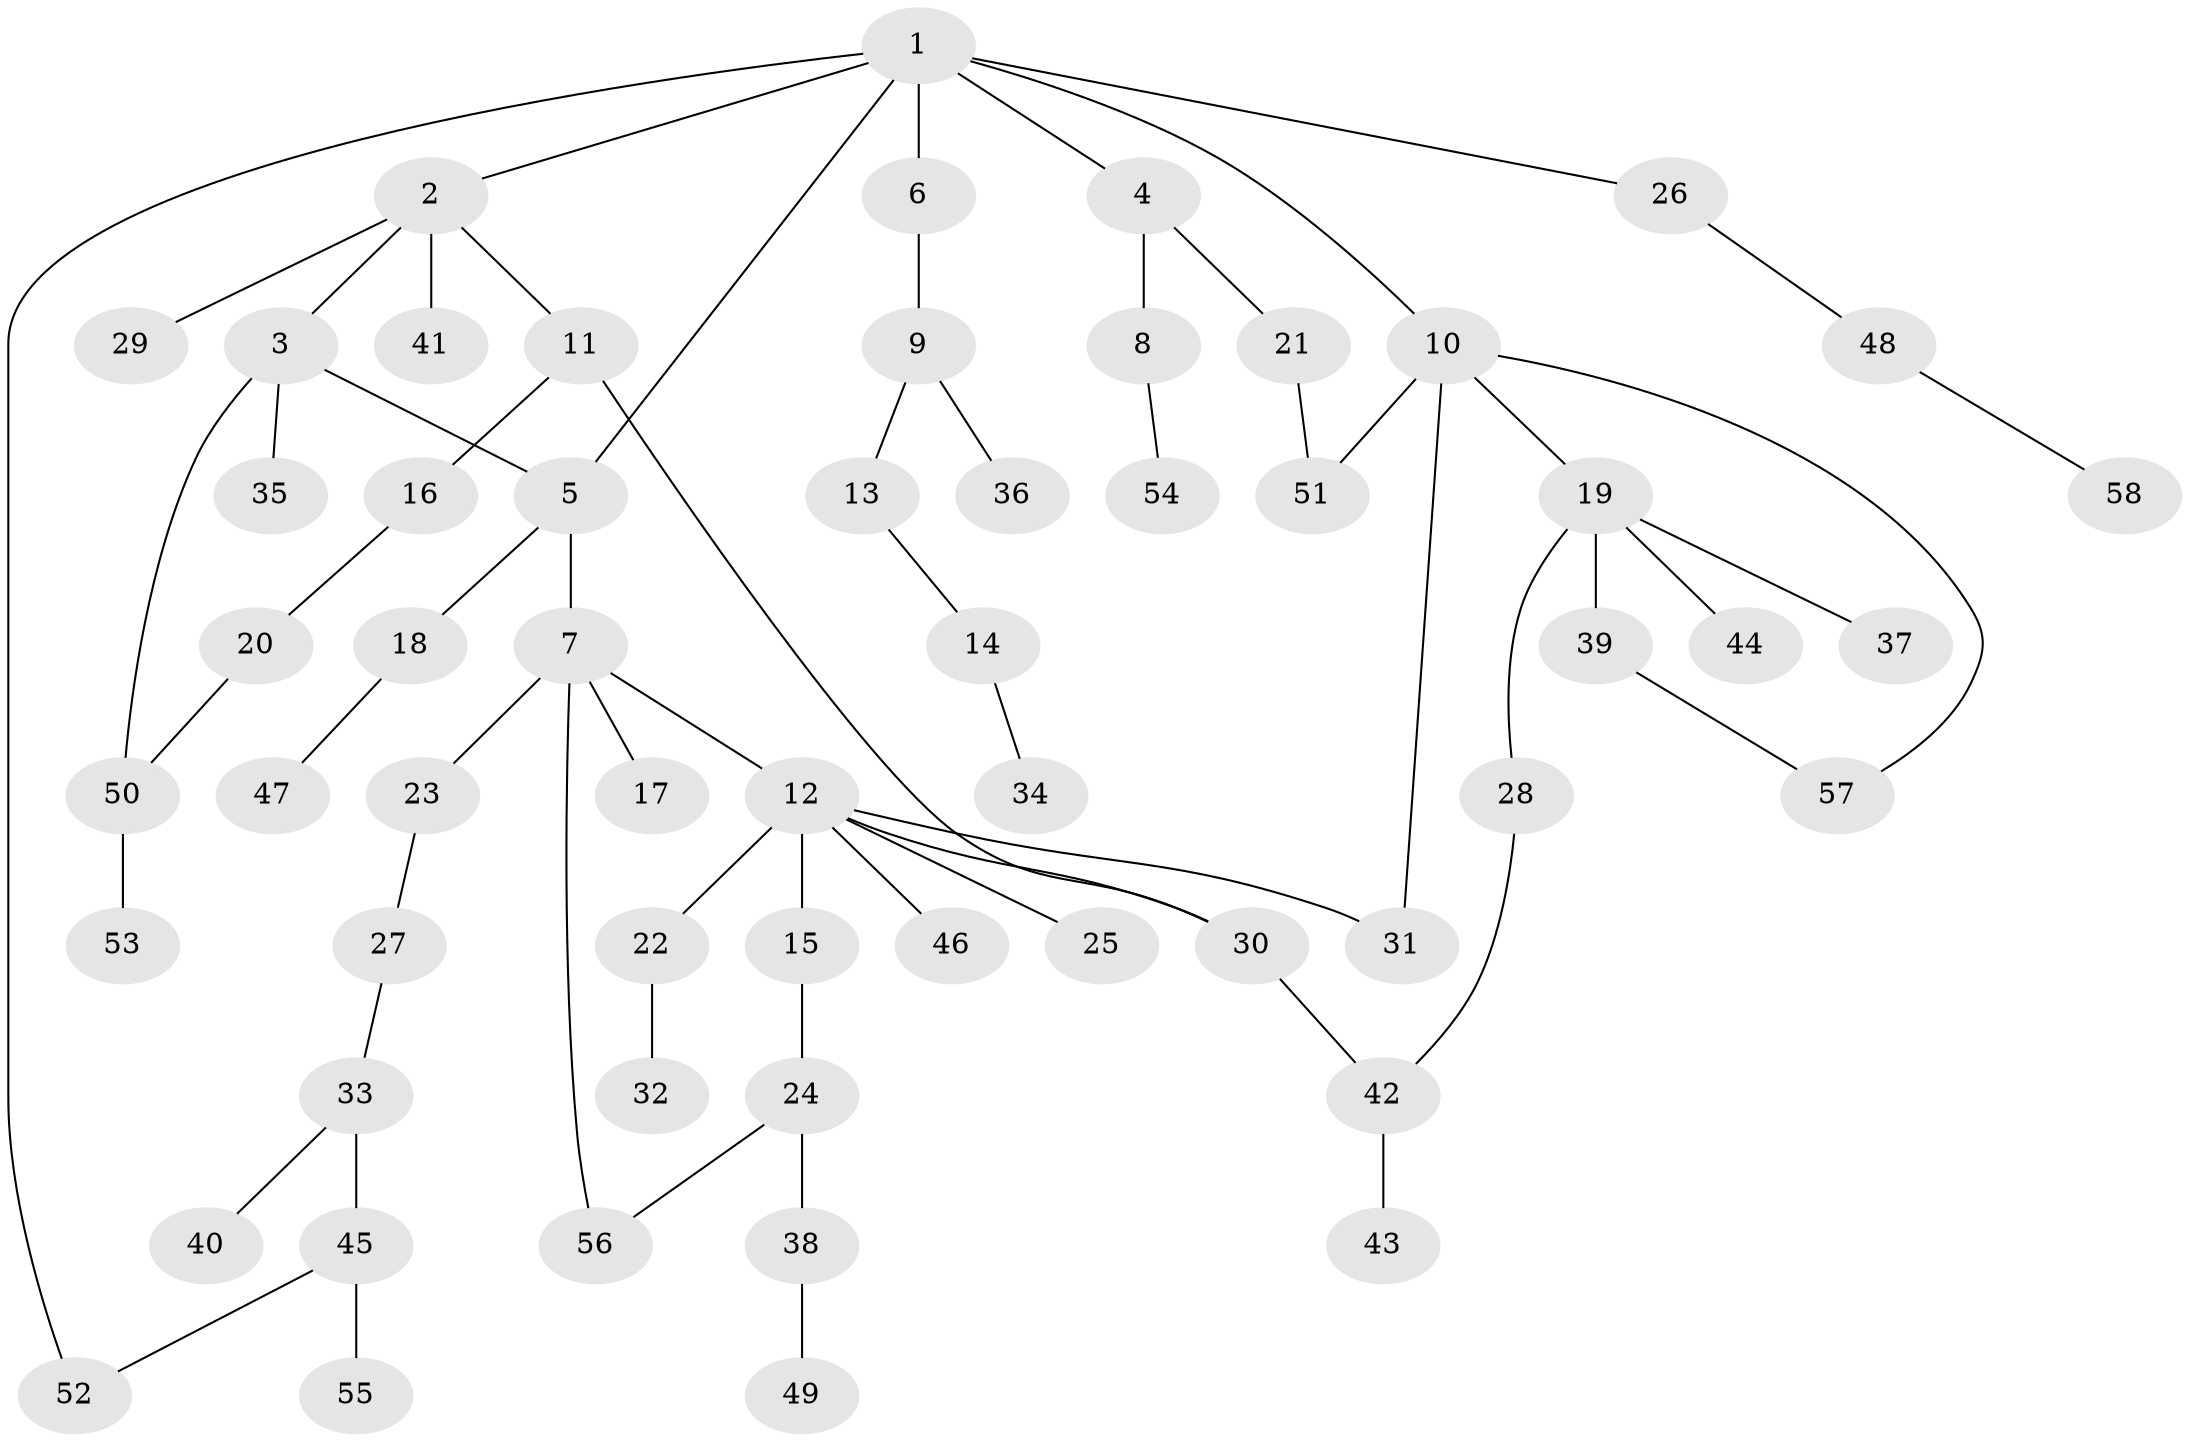 // coarse degree distribution, {7: 0.024390243902439025, 4: 0.0975609756097561, 2: 0.3902439024390244, 5: 0.024390243902439025, 3: 0.17073170731707318, 1: 0.2682926829268293, 6: 0.024390243902439025}
// Generated by graph-tools (version 1.1) at 2025/36/03/04/25 23:36:08]
// undirected, 58 vertices, 66 edges
graph export_dot {
  node [color=gray90,style=filled];
  1;
  2;
  3;
  4;
  5;
  6;
  7;
  8;
  9;
  10;
  11;
  12;
  13;
  14;
  15;
  16;
  17;
  18;
  19;
  20;
  21;
  22;
  23;
  24;
  25;
  26;
  27;
  28;
  29;
  30;
  31;
  32;
  33;
  34;
  35;
  36;
  37;
  38;
  39;
  40;
  41;
  42;
  43;
  44;
  45;
  46;
  47;
  48;
  49;
  50;
  51;
  52;
  53;
  54;
  55;
  56;
  57;
  58;
  1 -- 2;
  1 -- 4;
  1 -- 6;
  1 -- 10;
  1 -- 26;
  1 -- 52;
  1 -- 5;
  2 -- 3;
  2 -- 11;
  2 -- 29;
  2 -- 41;
  3 -- 5;
  3 -- 35;
  3 -- 50;
  4 -- 8;
  4 -- 21;
  5 -- 7;
  5 -- 18;
  6 -- 9;
  7 -- 12;
  7 -- 17;
  7 -- 23;
  7 -- 56;
  8 -- 54;
  9 -- 13;
  9 -- 36;
  10 -- 19;
  10 -- 31;
  10 -- 51;
  10 -- 57;
  11 -- 16;
  11 -- 30;
  12 -- 15;
  12 -- 22;
  12 -- 25;
  12 -- 31;
  12 -- 46;
  12 -- 30;
  13 -- 14;
  14 -- 34;
  15 -- 24;
  16 -- 20;
  18 -- 47;
  19 -- 28;
  19 -- 37;
  19 -- 39;
  19 -- 44;
  20 -- 50;
  21 -- 51;
  22 -- 32;
  23 -- 27;
  24 -- 38;
  24 -- 56;
  26 -- 48;
  27 -- 33;
  28 -- 42;
  30 -- 42;
  33 -- 40;
  33 -- 45;
  38 -- 49;
  39 -- 57;
  42 -- 43;
  45 -- 55;
  45 -- 52;
  48 -- 58;
  50 -- 53;
}
